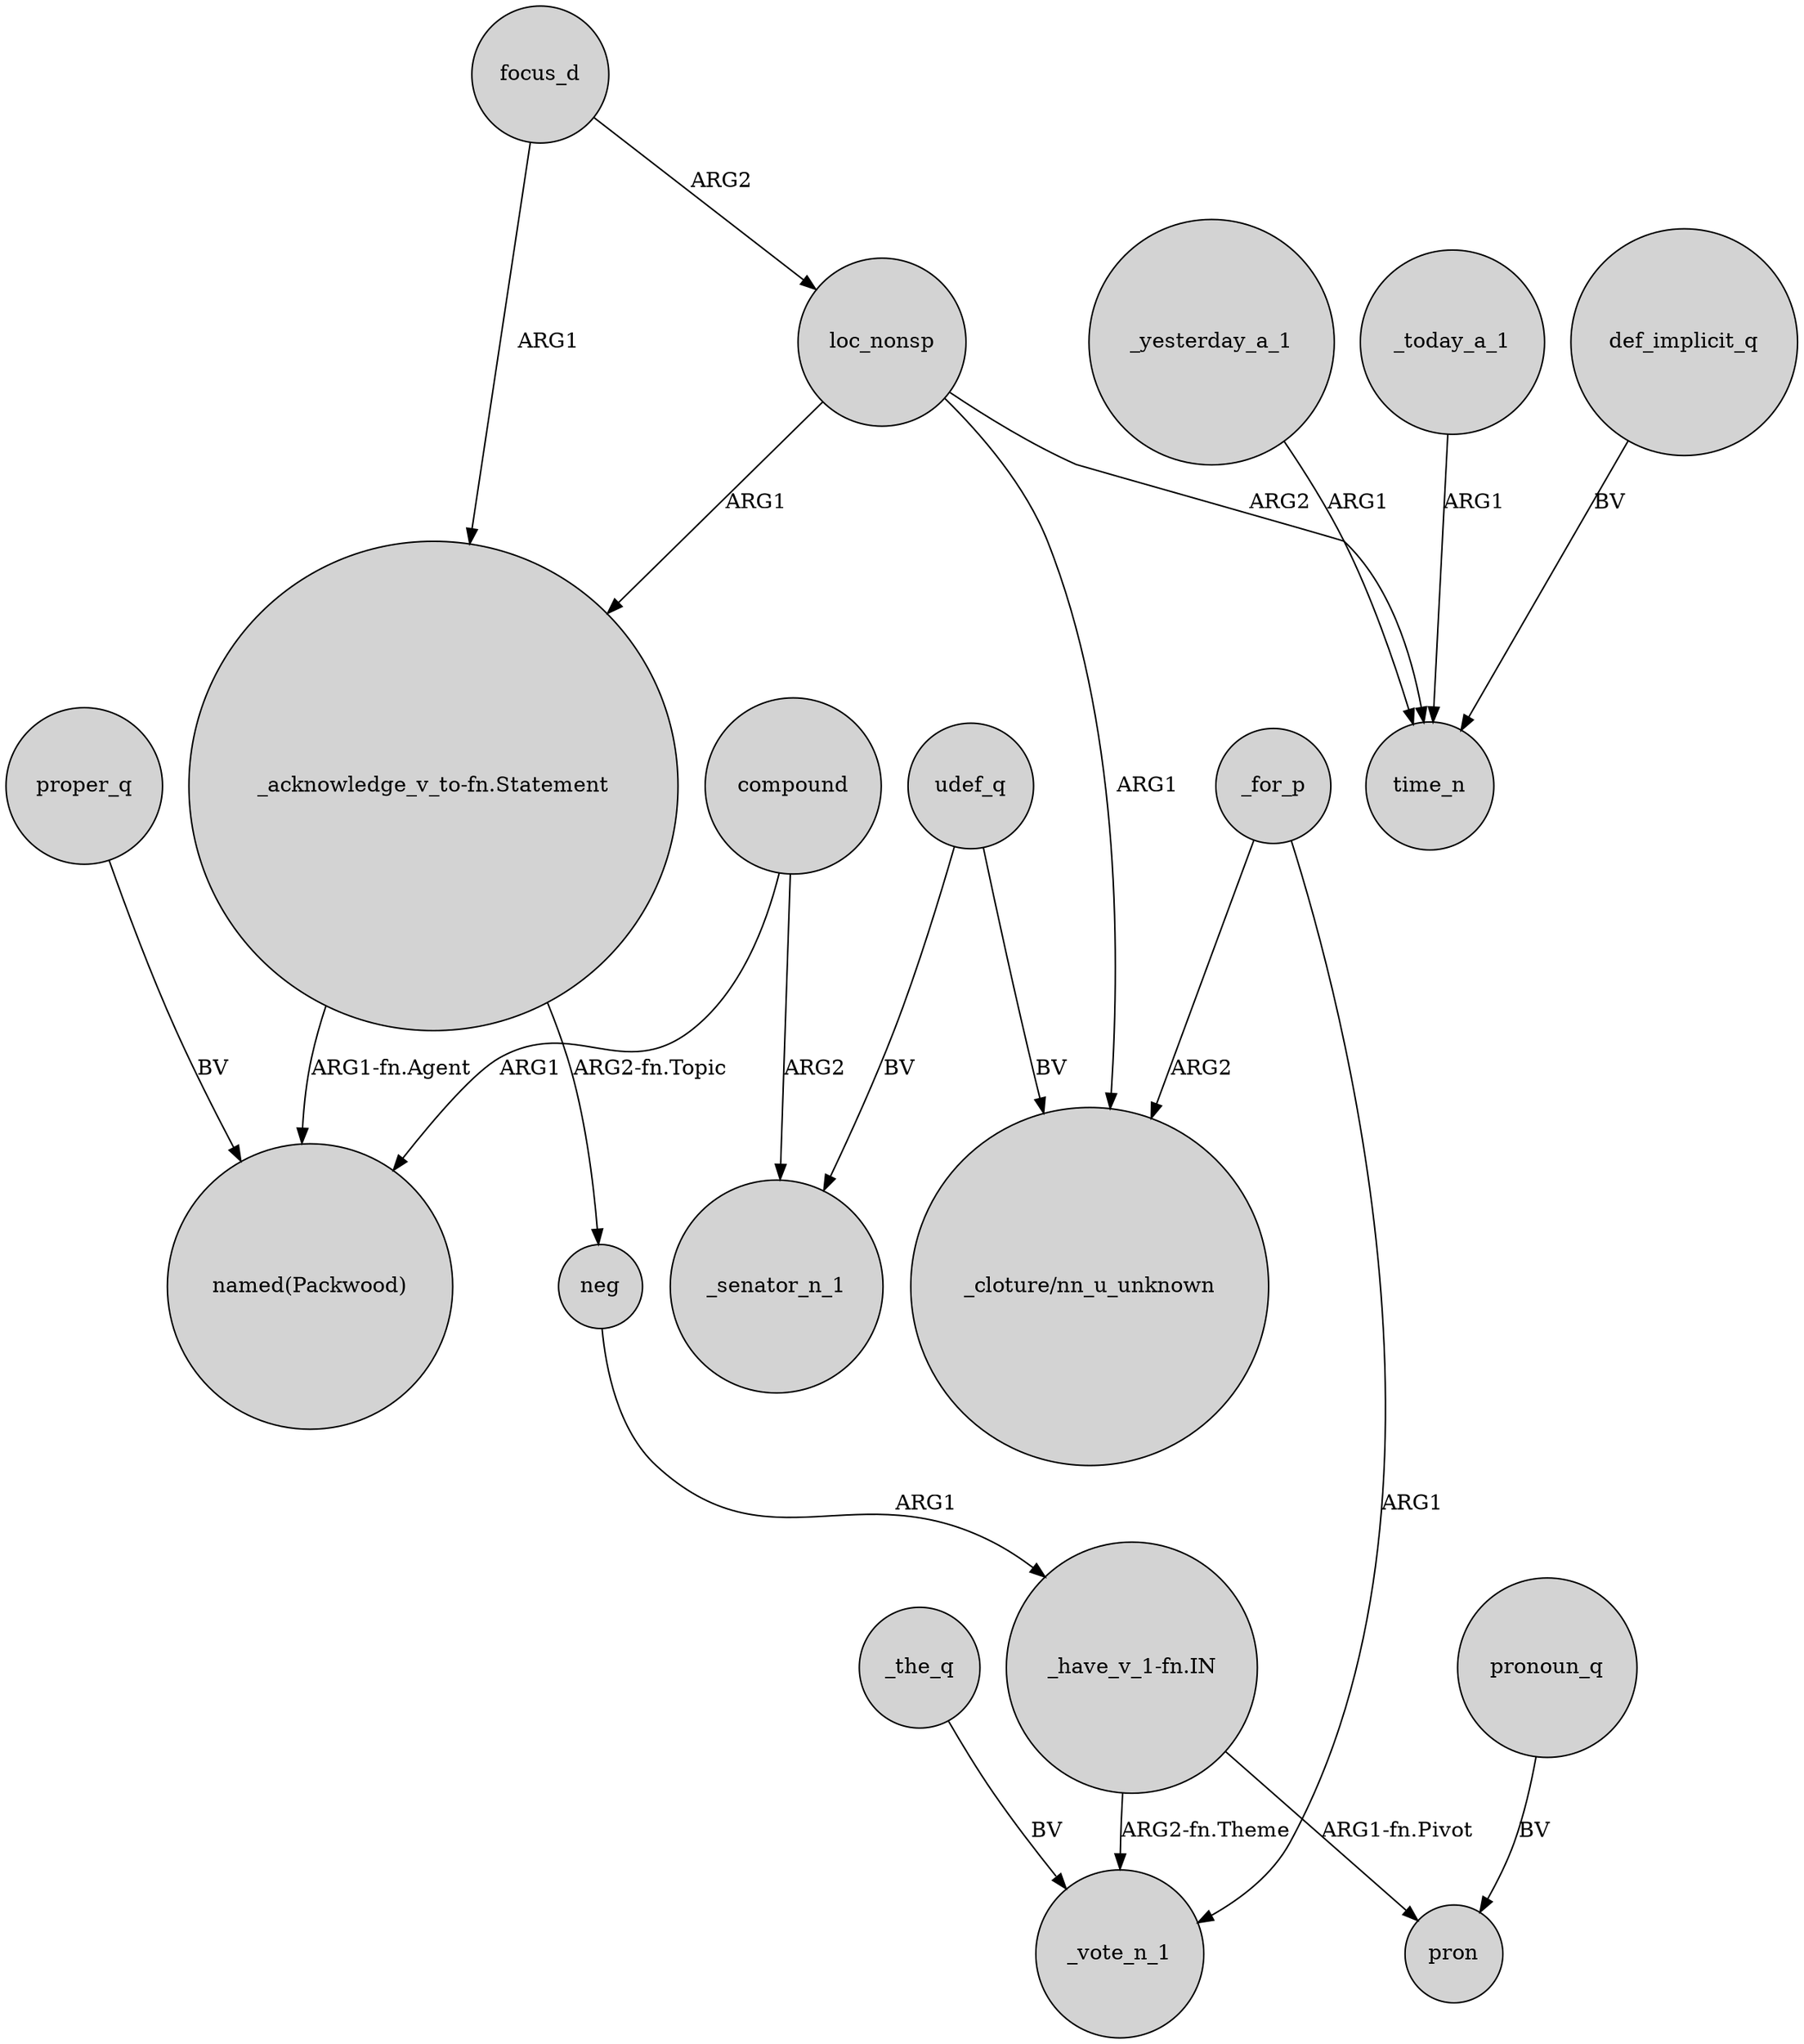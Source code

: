 digraph {
	node [shape=circle style=filled]
	proper_q -> "named(Packwood)" [label=BV]
	"_have_v_1-fn.IN" -> _vote_n_1 [label="ARG2-fn.Theme"]
	focus_d -> loc_nonsp [label=ARG2]
	_yesterday_a_1 -> time_n [label=ARG1]
	udef_q -> _senator_n_1 [label=BV]
	_today_a_1 -> time_n [label=ARG1]
	"_acknowledge_v_to-fn.Statement" -> neg [label="ARG2-fn.Topic"]
	neg -> "_have_v_1-fn.IN" [label=ARG1]
	_the_q -> _vote_n_1 [label=BV]
	focus_d -> "_acknowledge_v_to-fn.Statement" [label=ARG1]
	"_acknowledge_v_to-fn.Statement" -> "named(Packwood)" [label="ARG1-fn.Agent"]
	"_have_v_1-fn.IN" -> pron [label="ARG1-fn.Pivot"]
	loc_nonsp -> "_acknowledge_v_to-fn.Statement" [label=ARG1]
	loc_nonsp -> time_n [label=ARG2]
	loc_nonsp -> "_cloture/nn_u_unknown" [label=ARG1]
	pronoun_q -> pron [label=BV]
	_for_p -> "_cloture/nn_u_unknown" [label=ARG2]
	udef_q -> "_cloture/nn_u_unknown" [label=BV]
	compound -> _senator_n_1 [label=ARG2]
	_for_p -> _vote_n_1 [label=ARG1]
	compound -> "named(Packwood)" [label=ARG1]
	def_implicit_q -> time_n [label=BV]
}
